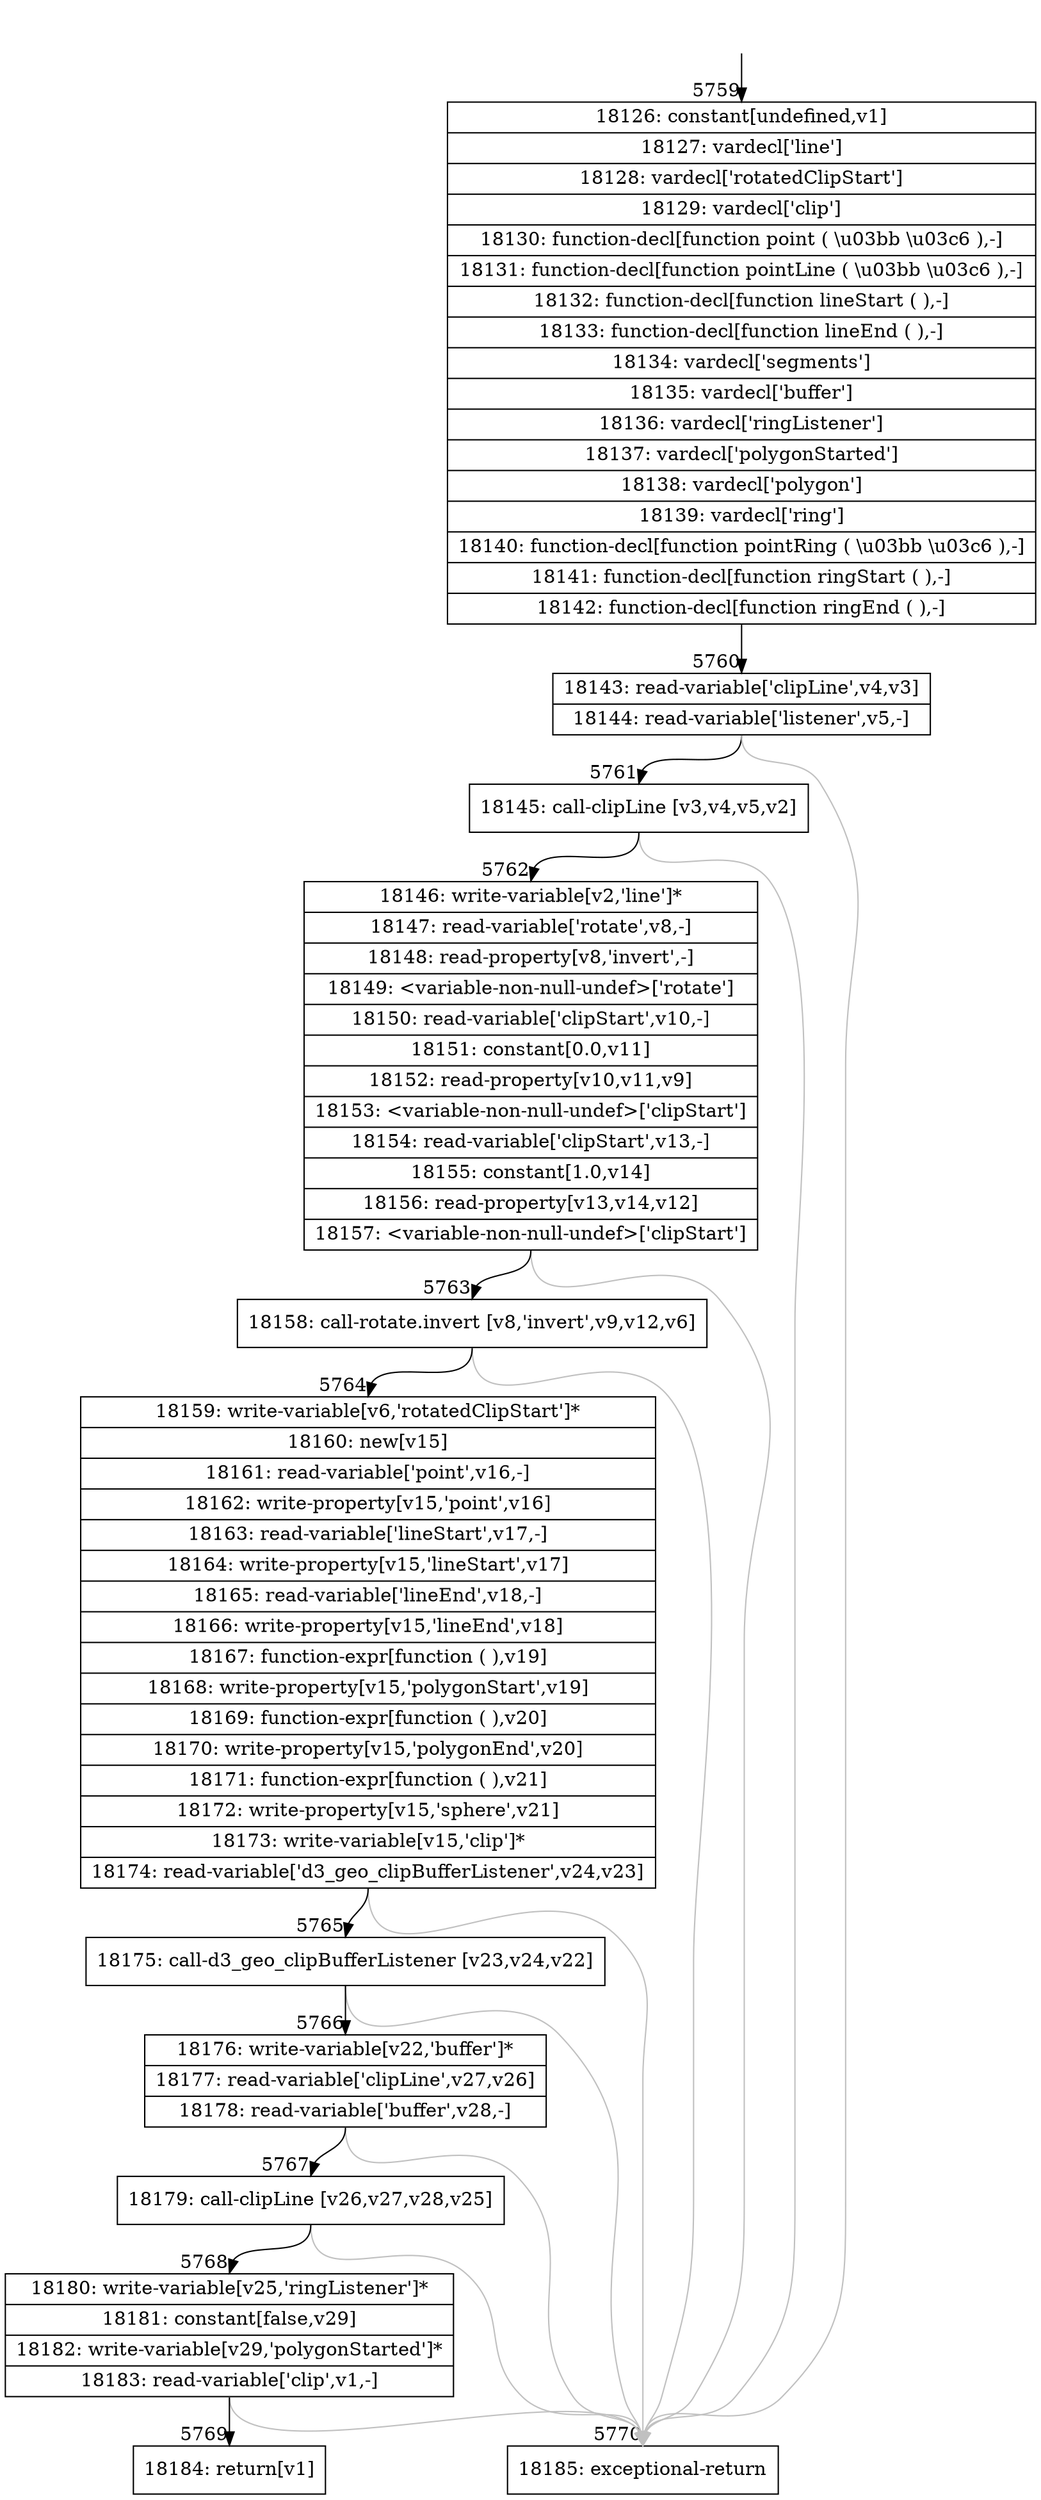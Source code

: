 digraph {
rankdir="TD"
BB_entry533[shape=none,label=""];
BB_entry533 -> BB5759 [tailport=s, headport=n, headlabel="    5759"]
BB5759 [shape=record label="{18126: constant[undefined,v1]|18127: vardecl['line']|18128: vardecl['rotatedClipStart']|18129: vardecl['clip']|18130: function-decl[function point ( \\u03bb \\u03c6 ),-]|18131: function-decl[function pointLine ( \\u03bb \\u03c6 ),-]|18132: function-decl[function lineStart ( ),-]|18133: function-decl[function lineEnd ( ),-]|18134: vardecl['segments']|18135: vardecl['buffer']|18136: vardecl['ringListener']|18137: vardecl['polygonStarted']|18138: vardecl['polygon']|18139: vardecl['ring']|18140: function-decl[function pointRing ( \\u03bb \\u03c6 ),-]|18141: function-decl[function ringStart ( ),-]|18142: function-decl[function ringEnd ( ),-]}" ] 
BB5759 -> BB5760 [tailport=s, headport=n, headlabel="      5760"]
BB5760 [shape=record label="{18143: read-variable['clipLine',v4,v3]|18144: read-variable['listener',v5,-]}" ] 
BB5760 -> BB5761 [tailport=s, headport=n, headlabel="      5761"]
BB5760 -> BB5770 [tailport=s, headport=n, color=gray, headlabel="      5770"]
BB5761 [shape=record label="{18145: call-clipLine [v3,v4,v5,v2]}" ] 
BB5761 -> BB5762 [tailport=s, headport=n, headlabel="      5762"]
BB5761 -> BB5770 [tailport=s, headport=n, color=gray]
BB5762 [shape=record label="{18146: write-variable[v2,'line']*|18147: read-variable['rotate',v8,-]|18148: read-property[v8,'invert',-]|18149: \<variable-non-null-undef\>['rotate']|18150: read-variable['clipStart',v10,-]|18151: constant[0.0,v11]|18152: read-property[v10,v11,v9]|18153: \<variable-non-null-undef\>['clipStart']|18154: read-variable['clipStart',v13,-]|18155: constant[1.0,v14]|18156: read-property[v13,v14,v12]|18157: \<variable-non-null-undef\>['clipStart']}" ] 
BB5762 -> BB5763 [tailport=s, headport=n, headlabel="      5763"]
BB5762 -> BB5770 [tailport=s, headport=n, color=gray]
BB5763 [shape=record label="{18158: call-rotate.invert [v8,'invert',v9,v12,v6]}" ] 
BB5763 -> BB5764 [tailport=s, headport=n, headlabel="      5764"]
BB5763 -> BB5770 [tailport=s, headport=n, color=gray]
BB5764 [shape=record label="{18159: write-variable[v6,'rotatedClipStart']*|18160: new[v15]|18161: read-variable['point',v16,-]|18162: write-property[v15,'point',v16]|18163: read-variable['lineStart',v17,-]|18164: write-property[v15,'lineStart',v17]|18165: read-variable['lineEnd',v18,-]|18166: write-property[v15,'lineEnd',v18]|18167: function-expr[function ( ),v19]|18168: write-property[v15,'polygonStart',v19]|18169: function-expr[function ( ),v20]|18170: write-property[v15,'polygonEnd',v20]|18171: function-expr[function ( ),v21]|18172: write-property[v15,'sphere',v21]|18173: write-variable[v15,'clip']*|18174: read-variable['d3_geo_clipBufferListener',v24,v23]}" ] 
BB5764 -> BB5765 [tailport=s, headport=n, headlabel="      5765"]
BB5764 -> BB5770 [tailport=s, headport=n, color=gray]
BB5765 [shape=record label="{18175: call-d3_geo_clipBufferListener [v23,v24,v22]}" ] 
BB5765 -> BB5766 [tailport=s, headport=n, headlabel="      5766"]
BB5765 -> BB5770 [tailport=s, headport=n, color=gray]
BB5766 [shape=record label="{18176: write-variable[v22,'buffer']*|18177: read-variable['clipLine',v27,v26]|18178: read-variable['buffer',v28,-]}" ] 
BB5766 -> BB5767 [tailport=s, headport=n, headlabel="      5767"]
BB5766 -> BB5770 [tailport=s, headport=n, color=gray]
BB5767 [shape=record label="{18179: call-clipLine [v26,v27,v28,v25]}" ] 
BB5767 -> BB5768 [tailport=s, headport=n, headlabel="      5768"]
BB5767 -> BB5770 [tailport=s, headport=n, color=gray]
BB5768 [shape=record label="{18180: write-variable[v25,'ringListener']*|18181: constant[false,v29]|18182: write-variable[v29,'polygonStarted']*|18183: read-variable['clip',v1,-]}" ] 
BB5768 -> BB5769 [tailport=s, headport=n, headlabel="      5769"]
BB5768 -> BB5770 [tailport=s, headport=n, color=gray]
BB5769 [shape=record label="{18184: return[v1]}" ] 
BB5770 [shape=record label="{18185: exceptional-return}" ] 
//#$~ 3397
}
